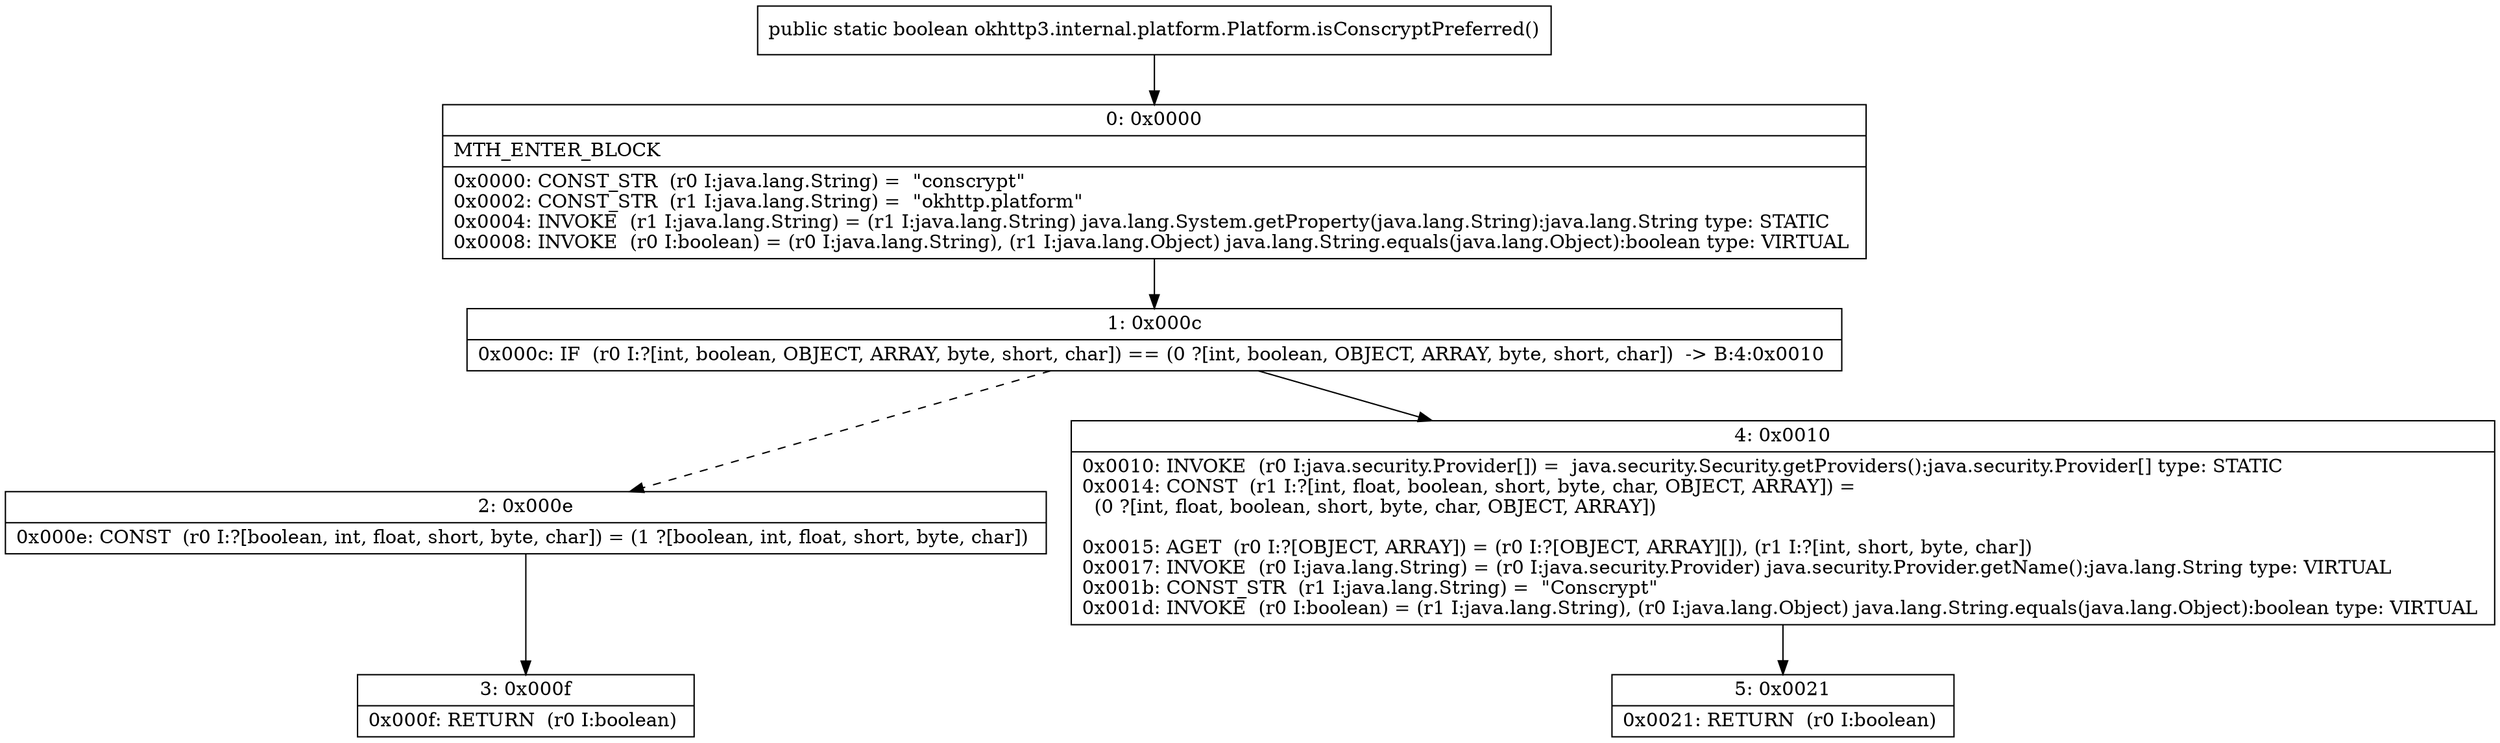digraph "CFG forokhttp3.internal.platform.Platform.isConscryptPreferred()Z" {
Node_0 [shape=record,label="{0\:\ 0x0000|MTH_ENTER_BLOCK\l|0x0000: CONST_STR  (r0 I:java.lang.String) =  \"conscrypt\" \l0x0002: CONST_STR  (r1 I:java.lang.String) =  \"okhttp.platform\" \l0x0004: INVOKE  (r1 I:java.lang.String) = (r1 I:java.lang.String) java.lang.System.getProperty(java.lang.String):java.lang.String type: STATIC \l0x0008: INVOKE  (r0 I:boolean) = (r0 I:java.lang.String), (r1 I:java.lang.Object) java.lang.String.equals(java.lang.Object):boolean type: VIRTUAL \l}"];
Node_1 [shape=record,label="{1\:\ 0x000c|0x000c: IF  (r0 I:?[int, boolean, OBJECT, ARRAY, byte, short, char]) == (0 ?[int, boolean, OBJECT, ARRAY, byte, short, char])  \-\> B:4:0x0010 \l}"];
Node_2 [shape=record,label="{2\:\ 0x000e|0x000e: CONST  (r0 I:?[boolean, int, float, short, byte, char]) = (1 ?[boolean, int, float, short, byte, char]) \l}"];
Node_3 [shape=record,label="{3\:\ 0x000f|0x000f: RETURN  (r0 I:boolean) \l}"];
Node_4 [shape=record,label="{4\:\ 0x0010|0x0010: INVOKE  (r0 I:java.security.Provider[]) =  java.security.Security.getProviders():java.security.Provider[] type: STATIC \l0x0014: CONST  (r1 I:?[int, float, boolean, short, byte, char, OBJECT, ARRAY]) = \l  (0 ?[int, float, boolean, short, byte, char, OBJECT, ARRAY])\l \l0x0015: AGET  (r0 I:?[OBJECT, ARRAY]) = (r0 I:?[OBJECT, ARRAY][]), (r1 I:?[int, short, byte, char]) \l0x0017: INVOKE  (r0 I:java.lang.String) = (r0 I:java.security.Provider) java.security.Provider.getName():java.lang.String type: VIRTUAL \l0x001b: CONST_STR  (r1 I:java.lang.String) =  \"Conscrypt\" \l0x001d: INVOKE  (r0 I:boolean) = (r1 I:java.lang.String), (r0 I:java.lang.Object) java.lang.String.equals(java.lang.Object):boolean type: VIRTUAL \l}"];
Node_5 [shape=record,label="{5\:\ 0x0021|0x0021: RETURN  (r0 I:boolean) \l}"];
MethodNode[shape=record,label="{public static boolean okhttp3.internal.platform.Platform.isConscryptPreferred() }"];
MethodNode -> Node_0;
Node_0 -> Node_1;
Node_1 -> Node_2[style=dashed];
Node_1 -> Node_4;
Node_2 -> Node_3;
Node_4 -> Node_5;
}

